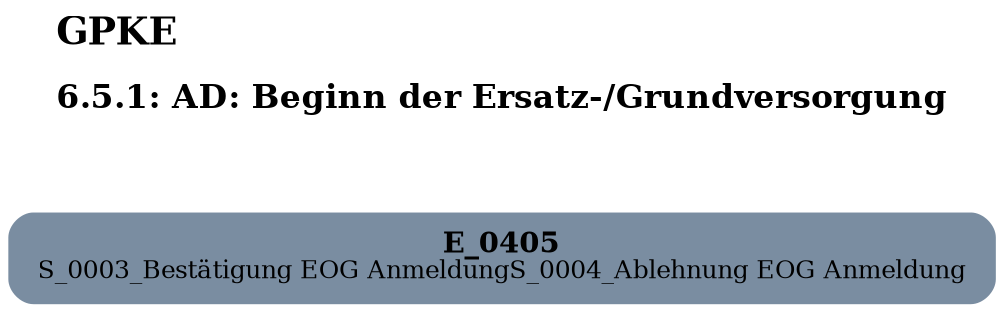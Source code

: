 digraph D {
    labelloc="t";
    label=<<B><FONT POINT-SIZE="18">GPKE</FONT></B><BR align="left"/><BR/><B><FONT POINT-SIZE="16">6.5.1: AD: Beginn der Ersatz-/Grundversorgung</FONT></B><BR align="left"/><BR/><BR/><BR/>>;
    ratio="compress";
    concentrate=true;
    pack=true;
    rankdir=TB;
    packmode="array";
    size="20,20";
    "Empty" [margin="0.2,0.12", shape=box, style="filled,rounded", penwidth=0.0, fillcolor="#7a8da1", label=<<B>E_0405</B><BR align="center"/><FONT point-size="12">S_0003_Bestätigung EOG Anmeldung
S_0004_Ablehnung EOG Anmeldung</FONT><BR align="center"/>>];


    bgcolor="transparent";
}